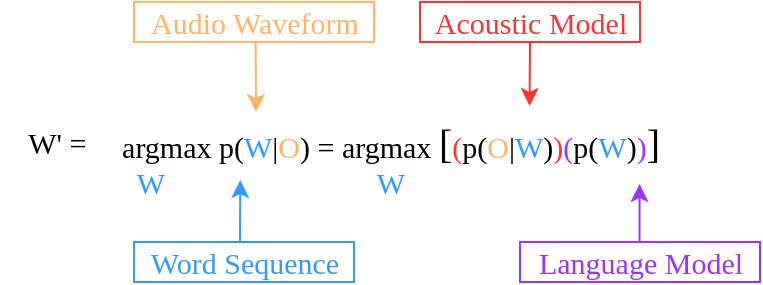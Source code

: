 <mxfile version="14.6.13" type="device"><diagram id="9jpZOl_hzzgdNhhAtUZt" name="Page-1"><mxGraphModel dx="977" dy="519" grid="1" gridSize="10" guides="1" tooltips="1" connect="1" arrows="1" fold="1" page="1" pageScale="1" pageWidth="827" pageHeight="1169" math="0" shadow="0"><root><mxCell id="0"/><mxCell id="1" parent="0"/><mxCell id="HvT1IXZR1sbundwI73l1-1" value="argmax p(&lt;font color=&quot;#3399ff&quot; style=&quot;font-size: 15px&quot;&gt;W&lt;/font&gt;|&lt;font color=&quot;#ffb366&quot; style=&quot;font-size: 15px&quot;&gt;O&lt;/font&gt;) = argmax &lt;font style=&quot;font-size: 20px&quot;&gt;[&lt;/font&gt;&lt;font style=&quot;font-size: 15px&quot; color=&quot;#ff3333&quot;&gt;(&lt;/font&gt;p(&lt;font color=&quot;#ffb366&quot; style=&quot;font-size: 15px&quot;&gt;O&lt;/font&gt;|&lt;font color=&quot;#3399ff&quot; style=&quot;font-size: 15px&quot;&gt;W&lt;/font&gt;)&lt;font style=&quot;font-size: 15px&quot; color=&quot;#ff3333&quot;&gt;)&lt;/font&gt;&lt;span style=&quot;font-size: 15px&quot;&gt;&lt;font color=&quot;#9933ff&quot; style=&quot;font-size: 15px&quot;&gt;(&lt;/font&gt;&lt;/span&gt;p(&lt;font color=&quot;#3399ff&quot; style=&quot;font-size: 15px&quot;&gt;W&lt;/font&gt;)&lt;font color=&quot;#9933ff&quot; style=&quot;font-size: 15px&quot;&gt;)&lt;/font&gt;&lt;font style=&quot;font-size: 20px&quot;&gt;]&lt;/font&gt;&lt;span style=&quot;color: rgb(102 , 255 , 102) ; font-size: 15px&quot;&gt;&lt;br style=&quot;font-size: 15px&quot;&gt;&lt;/span&gt;" style="text;html=1;align=center;verticalAlign=middle;resizable=0;points=[];autosize=1;strokeColor=none;fontSize=15;spacing=12;fontFamily=Computer Modern;fontSource=http%3A%2F%2Fmirrors.ctan.org%2Ffonts%2Fcm-unicode%2Ffonts%2Fotf%2Fcmunss.otf;" vertex="1" parent="1"><mxGeometry x="190" y="175" width="330" height="50" as="geometry"/></mxCell><mxCell id="HvT1IXZR1sbundwI73l1-2" value="W" style="text;html=1;align=center;verticalAlign=middle;resizable=0;points=[];autosize=1;strokeColor=none;fontColor=#3399FF;fontSize=15;fontFamily=Computer Modern;fontSource=http%3A%2F%2Fmirrors.ctan.org%2Ffonts%2Fcm-unicode%2Ffonts%2Fotf%2Fcmunss.otf;" vertex="1" parent="1"><mxGeometry x="220" y="210" width="30" height="20" as="geometry"/></mxCell><mxCell id="HvT1IXZR1sbundwI73l1-3" value="W" style="text;html=1;align=center;verticalAlign=middle;resizable=0;points=[];autosize=1;strokeColor=none;fontColor=#3399FF;fontSize=15;fontFamily=Computer Modern;fontSource=http%3A%2F%2Fmirrors.ctan.org%2Ffonts%2Fcm-unicode%2Ffonts%2Fotf%2Fcmunss.otf;" vertex="1" parent="1"><mxGeometry x="340" y="210" width="30" height="20" as="geometry"/></mxCell><mxCell id="HvT1IXZR1sbundwI73l1-4" value="" style="endArrow=classic;html=1;fontColor=#FFB366;strokeColor=#FFB366;fontSize=15;exitX=0.507;exitY=1;exitDx=0;exitDy=0;exitPerimeter=0;fontFamily=Computer Modern;fontSource=http%3A%2F%2Fmirrors.ctan.org%2Ffonts%2Fcm-unicode%2Ffonts%2Fotf%2Fcmunss.otf;" edge="1" parent="1" source="HvT1IXZR1sbundwI73l1-5"><mxGeometry width="50" height="50" relative="1" as="geometry"><mxPoint x="255" y="170" as="sourcePoint"/><mxPoint x="288" y="185" as="targetPoint"/></mxGeometry></mxCell><mxCell id="HvT1IXZR1sbundwI73l1-5" value="&lt;font style=&quot;font-size: 15px;&quot;&gt;Audio Waveform&lt;/font&gt;" style="text;html=1;align=center;verticalAlign=middle;resizable=0;points=[];autosize=1;fontColor=#FFB366;strokeColor=#FFB366;fontSize=15;fontFamily=Computer Modern;fontSource=http%3A%2F%2Fmirrors.ctan.org%2Ffonts%2Fcm-unicode%2Ffonts%2Fotf%2Fcmunss.otf;" vertex="1" parent="1"><mxGeometry x="227" y="130" width="120" height="20" as="geometry"/></mxCell><mxCell id="HvT1IXZR1sbundwI73l1-6" value="&lt;font style=&quot;font-size: 15px;&quot;&gt;Word Sequence&lt;/font&gt;" style="text;html=1;align=center;verticalAlign=middle;resizable=0;points=[];autosize=1;strokeColor=#3399FF;fontColor=#3399FF;fontSize=15;fontFamily=Computer Modern;fontSource=http%3A%2F%2Fmirrors.ctan.org%2Ffonts%2Fcm-unicode%2Ffonts%2Fotf%2Fcmunss.otf;" vertex="1" parent="1"><mxGeometry x="227" y="250" width="110" height="20" as="geometry"/></mxCell><mxCell id="HvT1IXZR1sbundwI73l1-7" value="" style="endArrow=classic;html=1;fontSize=15;fontColor=#3399FF;strokeColor=#3399FF;fontFamily=Computer Modern;fontSource=http%3A%2F%2Fmirrors.ctan.org%2Ffonts%2Fcm-unicode%2Ffonts%2Fotf%2Fcmunss.otf;" edge="1" parent="1"><mxGeometry width="50" height="50" relative="1" as="geometry"><mxPoint x="280" y="250" as="sourcePoint"/><mxPoint x="280.14" y="219" as="targetPoint"/></mxGeometry></mxCell><mxCell id="HvT1IXZR1sbundwI73l1-8" value="&lt;font style=&quot;font-size: 15px;&quot; color=&quot;#ff3333&quot;&gt;Acoustic Model&lt;/font&gt;" style="text;html=1;align=center;verticalAlign=middle;resizable=0;points=[];autosize=1;fontColor=#FFB366;fontSize=15;strokeColor=#FF3333;fontFamily=Computer Modern;fontSource=http%3A%2F%2Fmirrors.ctan.org%2Ffonts%2Fcm-unicode%2Ffonts%2Fotf%2Fcmunss.otf;" vertex="1" parent="1"><mxGeometry x="370" y="130" width="110" height="20" as="geometry"/></mxCell><mxCell id="HvT1IXZR1sbundwI73l1-9" value="" style="endArrow=classic;html=1;fontColor=#FFB366;fontSize=15;strokeColor=#FF3333;fontFamily=Computer Modern;fontSource=http%3A%2F%2Fmirrors.ctan.org%2Ffonts%2Fcm-unicode%2Ffonts%2Fotf%2Fcmunss.otf;" edge="1" parent="1"><mxGeometry width="50" height="50" relative="1" as="geometry"><mxPoint x="425" y="150" as="sourcePoint"/><mxPoint x="424.78" y="182" as="targetPoint"/></mxGeometry></mxCell><mxCell id="HvT1IXZR1sbundwI73l1-10" value="&lt;font style=&quot;font-size: 15px;&quot;&gt;Language Model&lt;/font&gt;" style="text;html=1;align=center;verticalAlign=middle;resizable=0;points=[];autosize=1;fontSize=15;strokeColor=#9933FF;fontColor=#9933FF;fontFamily=Computer Modern;fontSource=http%3A%2F%2Fmirrors.ctan.org%2Ffonts%2Fcm-unicode%2Ffonts%2Fotf%2Fcmunss.otf;" vertex="1" parent="1"><mxGeometry x="420" y="250" width="120" height="20" as="geometry"/></mxCell><mxCell id="HvT1IXZR1sbundwI73l1-11" value="" style="endArrow=classic;html=1;fontColor=#FFB366;fontSize=15;exitX=0.498;exitY=0;exitDx=0;exitDy=0;exitPerimeter=0;strokeColor=#9933FF;fontFamily=Computer Modern;fontSource=http%3A%2F%2Fmirrors.ctan.org%2Ffonts%2Fcm-unicode%2Ffonts%2Fotf%2Fcmunss.otf;" edge="1" parent="1" source="HvT1IXZR1sbundwI73l1-10"><mxGeometry width="50" height="50" relative="1" as="geometry"><mxPoint x="479.98" y="179" as="sourcePoint"/><mxPoint x="479.76" y="221" as="targetPoint"/></mxGeometry></mxCell><mxCell id="HvT1IXZR1sbundwI73l1-12" value="&lt;font style=&quot;font-size: 15px;&quot; color=&quot;#000000&quot;&gt;W' =&amp;nbsp;&lt;/font&gt;" style="text;html=1;align=center;verticalAlign=middle;resizable=0;points=[];autosize=1;strokeColor=none;fontSize=15;fontColor=#9933FF;fontFamily=Computer Modern;fontSource=http%3A%2F%2Fmirrors.ctan.org%2Ffonts%2Fcm-unicode%2Ffonts%2Fotf%2Fcmunss.otf;" vertex="1" parent="1"><mxGeometry x="160" y="190" width="60" height="20" as="geometry"/></mxCell></root></mxGraphModel></diagram></mxfile>